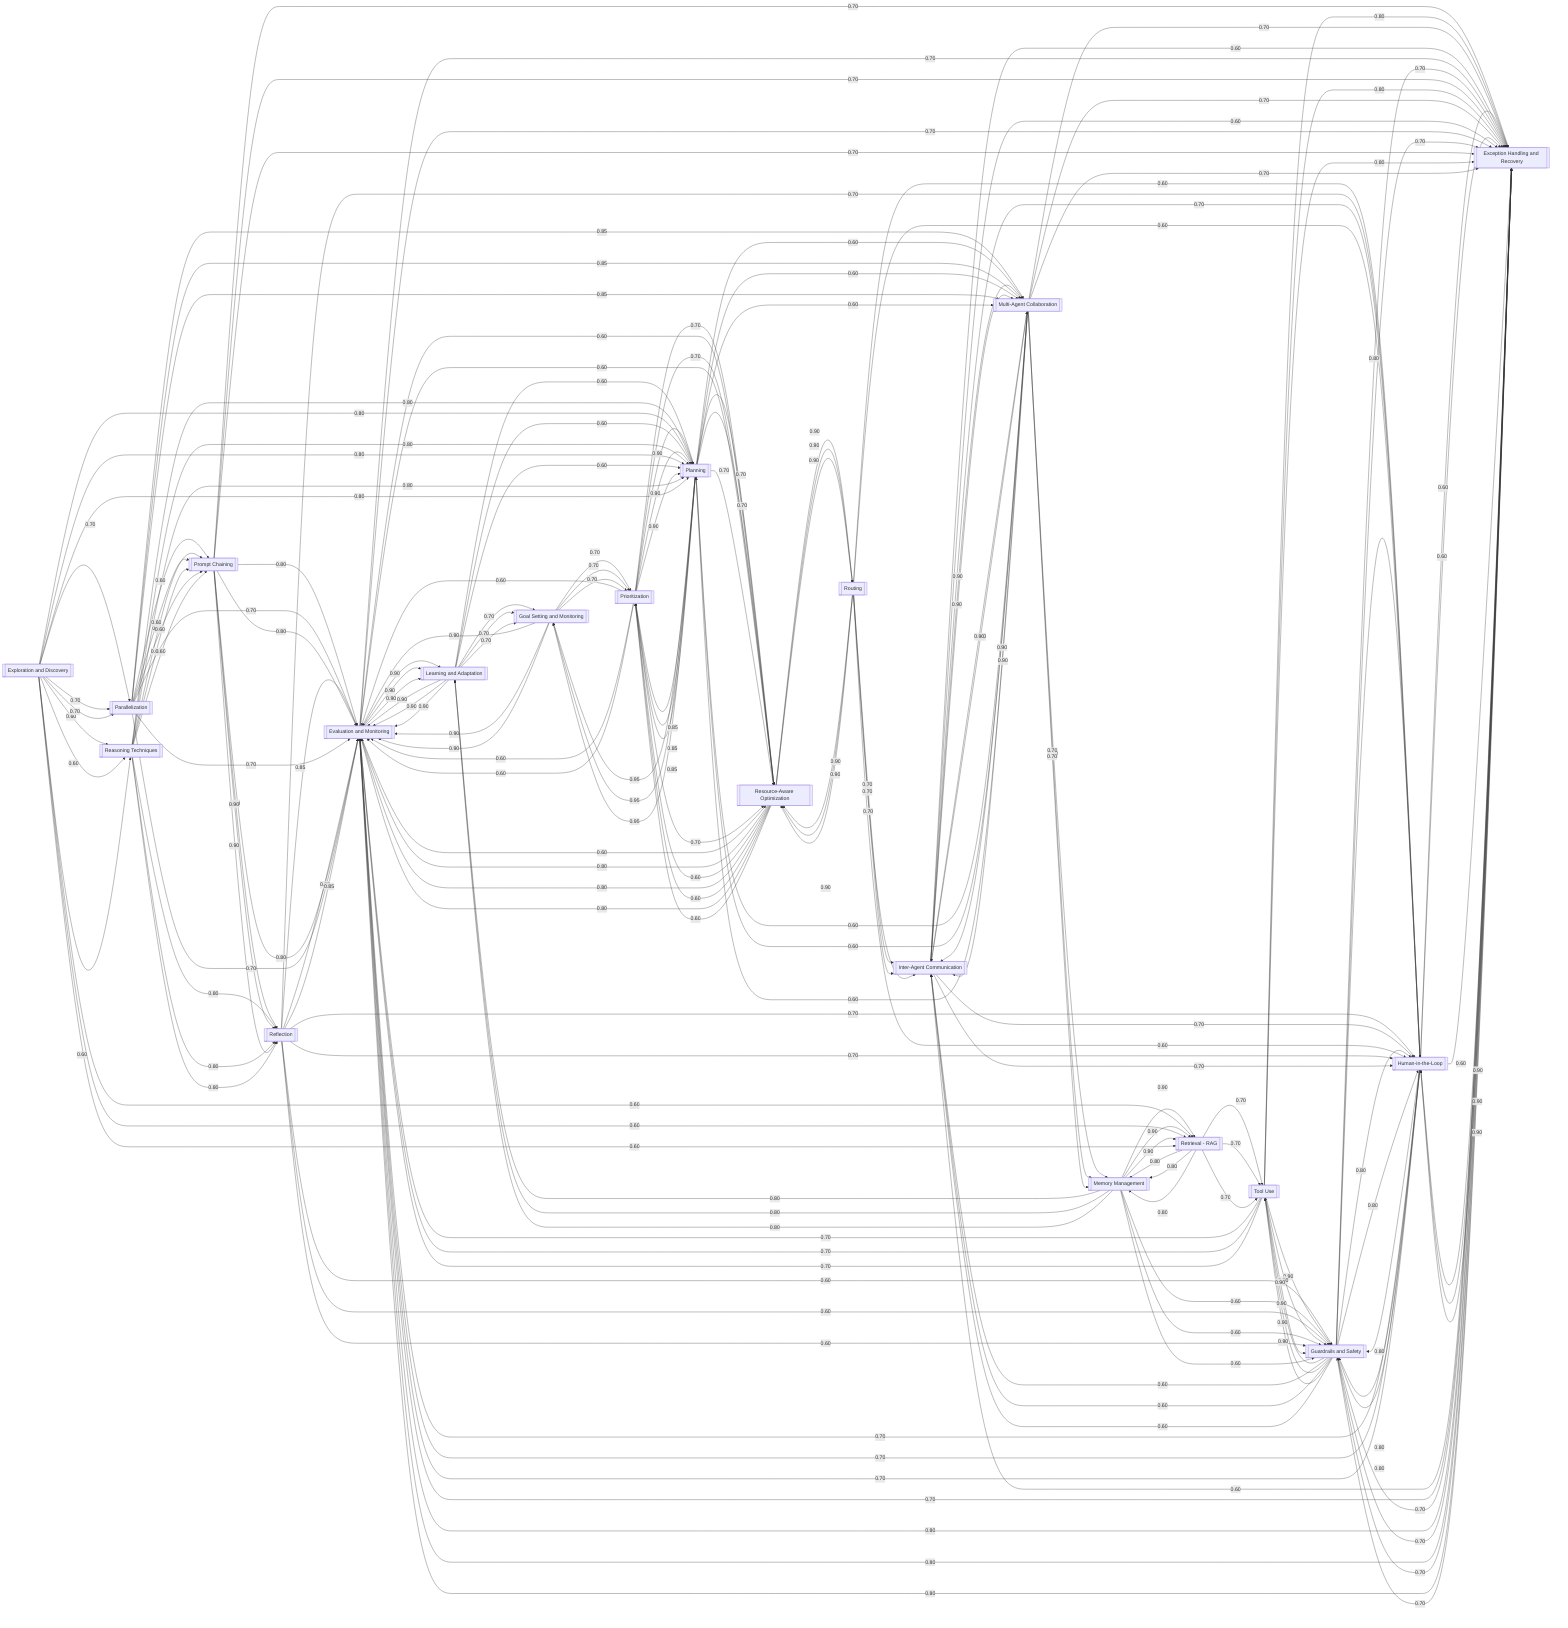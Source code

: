 graph LR
A[[Prompt Chaining]]
B[[Routing]]
C[[Parallelization]]
D[[Reflection]]
E[[Tool Use]]
F[[Planning]]
G[[Multi-Agent Collaboration]]
H[[Memory Management]]
I[[Learning and Adaptation]]
J[[Goal Setting and Monitoring]]
K[[Exception Handling and Recovery]]
L[[Human-in-the-Loop]]
M[[Retrieval - RAG]]
N[[Inter-Agent Communication]]
O[[Resource-Aware Optimization]]
P[[Prioritization]]
Q[[Evaluation and Monitoring]]
R[[Guardrails and Safety]]
S[[Reasoning Techniques]]
T[[Exploration and Discovery]]
A -- "0.90" --> D
A -- "0.80" --> Q
A -- "0.70" --> K
B -- "0.90" --> O
B -- "0.70" --> N
B -- "0.60" --> L
C -- "0.85" --> G
C -- "0.70" --> Q
C -- "0.60" --> A
D -- "0.85" --> Q
D -- "0.70" --> L
D -- "0.60" --> R
E -- "0.90" --> R
E -- "0.80" --> K
E -- "0.70" --> Q
F -- "0.95" --> J
F -- "0.85" --> P
F -- "0.70" --> O
F -- "0.60" --> G
G -- "0.90" --> N
G -- "0.70" --> H
G -- "0.70" --> K
G -- "0.60" --> F
H -- "0.90" --> M
H -- "0.80" --> I
H -- "0.60" --> R
I -- "0.90" --> Q
I -- "0.70" --> J
I -- "0.60" --> F
J -- "0.90" --> Q
J -- "0.70" --> P
K -- "0.90" --> L
K -- "0.80" --> Q
K -- "0.70" --> R
L -- "0.80" --> R
L -- "0.70" --> Q
L -- "0.60" --> K
M -- "0.80" --> H
M -- "0.70" --> E
N -- "0.90" --> G
N -- "0.70" --> L
N -- "0.60" --> K
O -- "0.90" --> B
O -- "0.80" --> Q
O -- "0.60" --> P
P -- "0.90" --> F
P -- "0.70" --> O
P -- "0.60" --> Q
Q -- "0.90" --> I
Q -- "0.70" --> K
Q -- "0.60" --> O
R -- "0.90" --> E
R -- "0.80" --> L
R -- "0.70" --> K
R -- "0.60" --> N
S -- "0.80" --> F
S -- "0.80" --> D
S -- "0.60" --> A
T -- "0.80" --> F
T -- "0.70" --> C
T -- "0.60" --> M
T -- "0.60" --> S
A -- "0.90" --> D
A -- "0.80" --> Q
A -- "0.70" --> K
B -- "0.90" --> O
B -- "0.70" --> N
B -- "0.60" --> L
C -- "0.85" --> G
C -- "0.70" --> Q
C -- "0.60" --> A
D -- "0.85" --> Q
D -- "0.70" --> L
D -- "0.60" --> R
E -- "0.90" --> R
E -- "0.80" --> K
E -- "0.70" --> Q
F -- "0.95" --> J
F -- "0.85" --> P
F -- "0.70" --> O
F -- "0.60" --> G
G -- "0.90" --> N
G -- "0.70" --> H
G -- "0.70" --> K
G -- "0.60" --> F
H -- "0.90" --> M
H -- "0.80" --> I
H -- "0.60" --> R
I -- "0.90" --> Q
I -- "0.70" --> J
I -- "0.60" --> F
J -- "0.90" --> Q
J -- "0.70" --> P
K -- "0.90" --> L
K -- "0.80" --> Q
K -- "0.70" --> R
L -- "0.80" --> R
L -- "0.70" --> Q
L -- "0.60" --> K
M -- "0.80" --> H
M -- "0.70" --> E
N -- "0.90" --> G
N -- "0.70" --> L
N -- "0.60" --> K
O -- "0.90" --> B
O -- "0.80" --> Q
O -- "0.60" --> P
P -- "0.90" --> F
P -- "0.70" --> O
P -- "0.60" --> Q
Q -- "0.90" --> I
Q -- "0.70" --> K
Q -- "0.60" --> O
R -- "0.90" --> E
R -- "0.80" --> L
R -- "0.70" --> K
R -- "0.60" --> N
S -- "0.80" --> F
S -- "0.80" --> D
S -- "0.60" --> A
T -- "0.80" --> F
T -- "0.70" --> C
T -- "0.60" --> M
T -- "0.60" --> S
A -- "0.90" --> D
A -- "0.80" --> Q
A -- "0.70" --> K
B -- "0.90" --> O
B -- "0.70" --> N
B -- "0.60" --> L
C -- "0.85" --> G
C -- "0.70" --> Q
C -- "0.60" --> A
D -- "0.85" --> Q
D -- "0.70" --> L
D -- "0.60" --> R
E -- "0.90" --> R
E -- "0.80" --> K
E -- "0.70" --> Q
F -- "0.95" --> J
F -- "0.85" --> P
F -- "0.70" --> O
F -- "0.60" --> G
G -- "0.90" --> N
G -- "0.70" --> H
G -- "0.70" --> K
G -- "0.60" --> F
H -- "0.90" --> M
H -- "0.80" --> I
H -- "0.60" --> R
I -- "0.90" --> Q
I -- "0.70" --> J
I -- "0.60" --> F
J -- "0.90" --> Q
J -- "0.70" --> P
K -- "0.90" --> L
K -- "0.80" --> Q
K -- "0.70" --> R
L -- "0.80" --> R
L -- "0.70" --> Q
L -- "0.60" --> K
M -- "0.80" --> H
M -- "0.70" --> E
N -- "0.90" --> G
N -- "0.70" --> L
N -- "0.60" --> K
O -- "0.90" --> B
O -- "0.80" --> Q
O -- "0.60" --> P
P -- "0.90" --> F
P -- "0.70" --> O
P -- "0.60" --> Q
Q -- "0.90" --> I
Q -- "0.70" --> K
Q -- "0.60" --> O
R -- "0.90" --> E
R -- "0.80" --> L
R -- "0.70" --> K
R -- "0.60" --> N
S -- "0.80" --> F
S -- "0.80" --> D
S -- "0.60" --> A
T -- "0.80" --> F
T -- "0.70" --> C
T -- "0.60" --> M
T -- "0.60" --> S